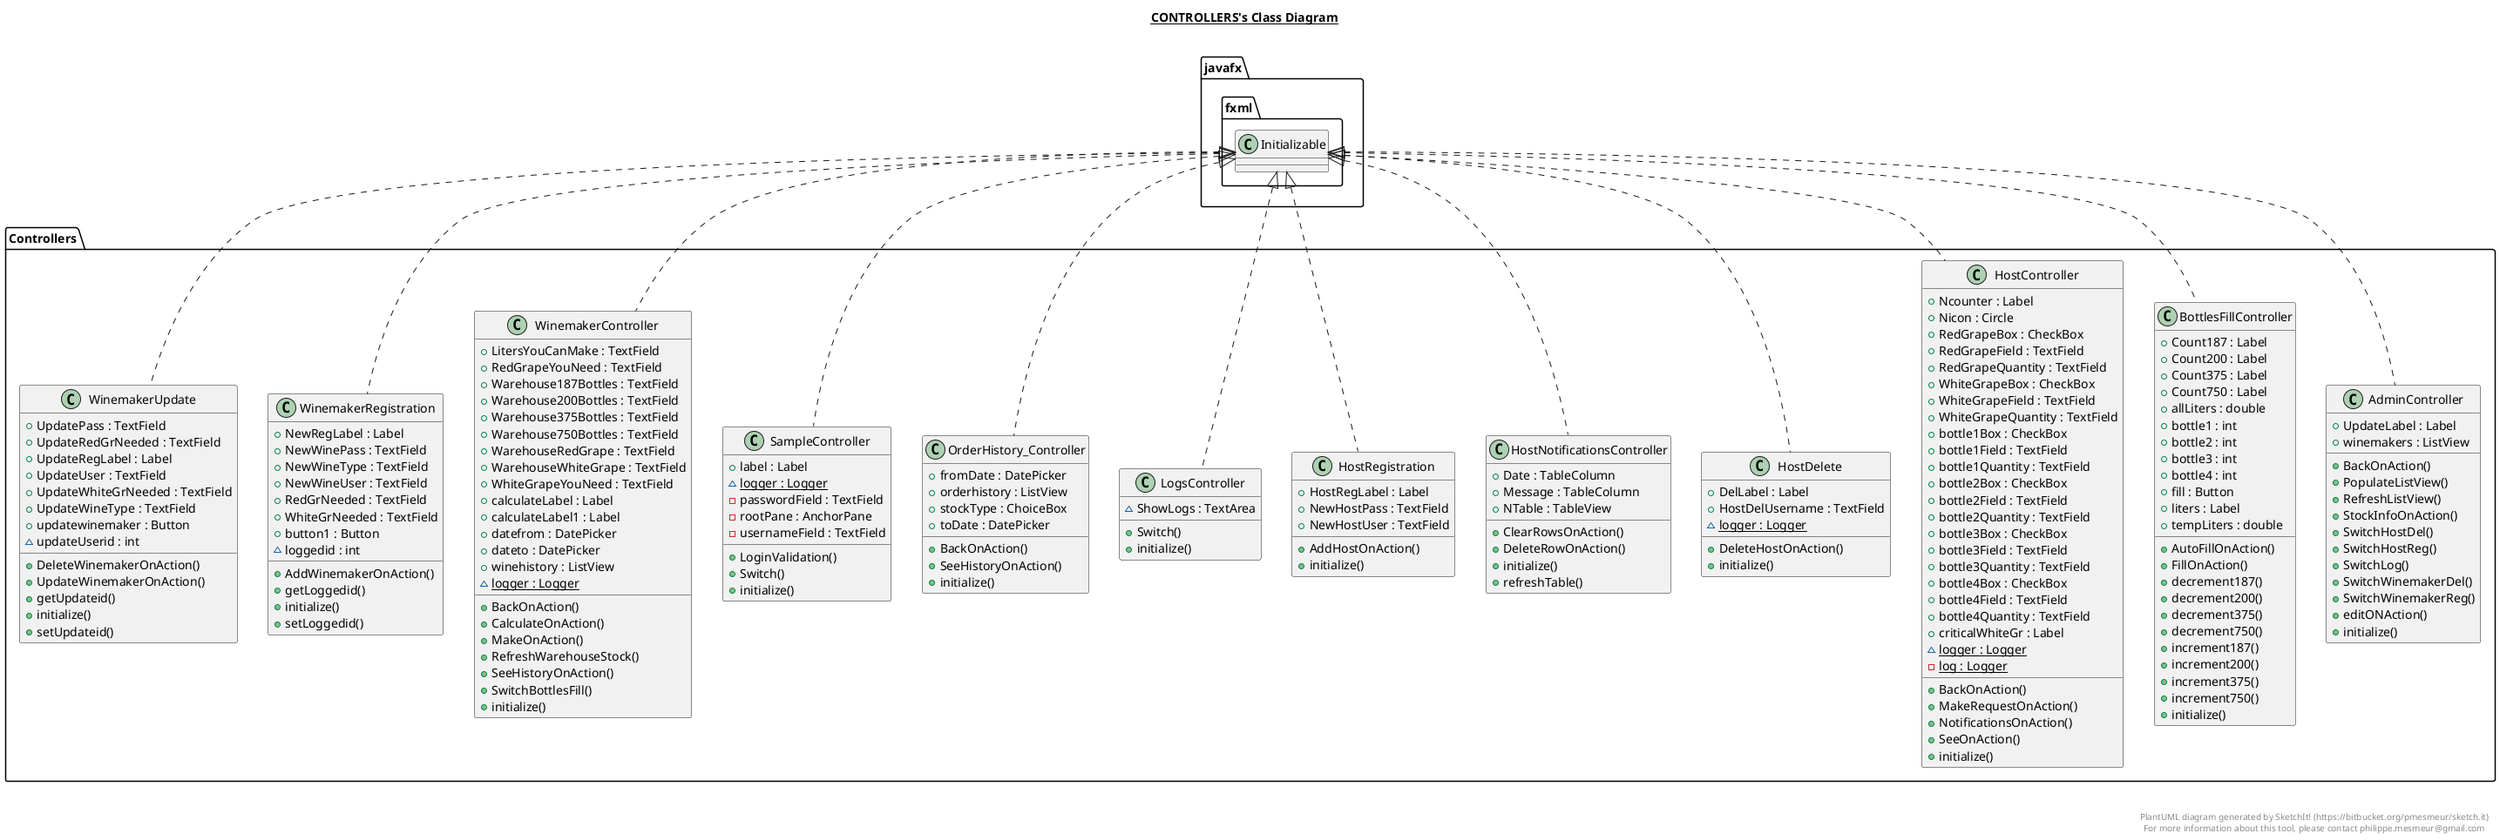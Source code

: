 @startuml

title __CONTROLLERS's Class Diagram__\n

  namespace Controllers {
    class Controllers.AdminController {
        + UpdateLabel : Label
        + winemakers : ListView
        + BackOnAction()
        + PopulateListView()
        + RefreshListView()
        + StockInfoOnAction()
        + SwitchHostDel()
        + SwitchHostReg()
        + SwitchLog()
        + SwitchWinemakerDel()
        + SwitchWinemakerReg()
        + editONAction()
        + initialize()
    }
  }
  

  namespace Controllers {
    class Controllers.BottlesFillController {
        + Count187 : Label
        + Count200 : Label
        + Count375 : Label
        + Count750 : Label
        + allLiters : double
        + bottle1 : int
        + bottle2 : int
        + bottle3 : int
        + bottle4 : int
        + fill : Button
        + liters : Label
        + tempLiters : double
        + AutoFillOnAction()
        + FillOnAction()
        + decrement187()
        + decrement200()
        + decrement375()
        + decrement750()
        + increment187()
        + increment200()
        + increment375()
        + increment750()
        + initialize()
    }
  }
  

  namespace Controllers {
    class Controllers.HostController {
        + Ncounter : Label
        + Nicon : Circle
        + RedGrapeBox : CheckBox
        + RedGrapeField : TextField
        + RedGrapeQuantity : TextField
        + WhiteGrapeBox : CheckBox
        + WhiteGrapeField : TextField
        + WhiteGrapeQuantity : TextField
        + bottle1Box : CheckBox
        + bottle1Field : TextField
        + bottle1Quantity : TextField
        + bottle2Box : CheckBox
        + bottle2Field : TextField
        + bottle2Quantity : TextField
        + bottle3Box : CheckBox
        + bottle3Field : TextField
        + bottle3Quantity : TextField
        + bottle4Box : CheckBox
        + bottle4Field : TextField
        + bottle4Quantity : TextField
        + criticalWhiteGr : Label
        {static} ~ logger : Logger
        {static} - log : Logger
        + BackOnAction()
        + MakeRequestOnAction()
        + NotificationsOnAction()
        + SeeOnAction()
        + initialize()
    }
  }
  

  namespace Controllers {
    class Controllers.HostDelete {
        + DelLabel : Label
        + HostDelUsername : TextField
        {static} ~ logger : Logger
        + DeleteHostOnAction()
        + initialize()
    }
  }
  

  namespace Controllers {
    class Controllers.HostNotificationsController {
        + Date : TableColumn
        + Message : TableColumn
        + NTable : TableView
        + ClearRowsOnAction()
        + DeleteRowOnAction()
        + initialize()
        + refreshTable()
    }
  }
  

  namespace Controllers {
    class Controllers.HostRegistration {
        + HostRegLabel : Label
        + NewHostPass : TextField
        + NewHostUser : TextField
        + AddHostOnAction()
        + initialize()
    }
  }
  

  namespace Controllers {
    class Controllers.LogsController {
        ~ ShowLogs : TextArea
        + Switch()
        + initialize()
    }
  }
  

  namespace Controllers {
    class Controllers.OrderHistory_Controller {
        + fromDate : DatePicker
        + orderhistory : ListView
        + stockType : ChoiceBox
        + toDate : DatePicker
        + BackOnAction()
        + SeeHistoryOnAction()
        + initialize()
    }
  }
  

  namespace Controllers {
    class Controllers.SampleController {
        + label : Label
        {static} ~ logger : Logger
        - passwordField : TextField
        - rootPane : AnchorPane
        - usernameField : TextField
        + LoginValidation()
        + Switch()
        + initialize()
    }
  }
  

  namespace Controllers {
    class Controllers.WinemakerController {
        + LitersYouCanMake : TextField
        + RedGrapeYouNeed : TextField
        + Warehouse187Bottles : TextField
        + Warehouse200Bottles : TextField
        + Warehouse375Bottles : TextField
        + Warehouse750Bottles : TextField
        + WarehouseRedGrape : TextField
        + WarehouseWhiteGrape : TextField
        + WhiteGrapeYouNeed : TextField
        + calculateLabel : Label
        + calculateLabel1 : Label
        + datefrom : DatePicker
        + dateto : DatePicker
        + winehistory : ListView
        {static} ~ logger : Logger
        + BackOnAction()
        + CalculateOnAction()
        + MakeOnAction()
        + RefreshWarehouseStock()
        + SeeHistoryOnAction()
        + SwitchBottlesFill()
        + initialize()
    }
  }
  

  namespace Controllers {
    class Controllers.WinemakerRegistration {
        + NewRegLabel : Label
        + NewWinePass : TextField
        + NewWineType : TextField
        + NewWineUser : TextField
        + RedGrNeeded : TextField
        + WhiteGrNeeded : TextField
        + button1 : Button
        ~ loggedid : int
        + AddWinemakerOnAction()
        + getLoggedid()
        + initialize()
        + setLoggedid()
    }
  }
  

  namespace Controllers {
    class Controllers.WinemakerUpdate {
        + UpdatePass : TextField
        + UpdateRedGrNeeded : TextField
        + UpdateRegLabel : Label
        + UpdateUser : TextField
        + UpdateWhiteGrNeeded : TextField
        + UpdateWineType : TextField
        + updatewinemaker : Button
        ~ updateUserid : int
        + DeleteWinemakerOnAction()
        + UpdateWinemakerOnAction()
        + getUpdateid()
        + initialize()
        + setUpdateid()
    }
  }
  

  Controllers.AdminController .up.|> javafx.fxml.Initializable
  Controllers.BottlesFillController .up.|> javafx.fxml.Initializable
  Controllers.HostController .up.|> javafx.fxml.Initializable
  Controllers.HostDelete .up.|> javafx.fxml.Initializable
  Controllers.HostNotificationsController .up.|> javafx.fxml.Initializable
  Controllers.HostRegistration .up.|> javafx.fxml.Initializable
  Controllers.LogsController .up.|> javafx.fxml.Initializable
  Controllers.OrderHistory_Controller .up.|> javafx.fxml.Initializable
  Controllers.SampleController .up.|> javafx.fxml.Initializable
  Controllers.WinemakerController .up.|> javafx.fxml.Initializable
  Controllers.WinemakerRegistration .up.|> javafx.fxml.Initializable
  Controllers.WinemakerUpdate .up.|> javafx.fxml.Initializable


right footer


PlantUML diagram generated by SketchIt! (https://bitbucket.org/pmesmeur/sketch.it)
For more information about this tool, please contact philippe.mesmeur@gmail.com
endfooter

@enduml
